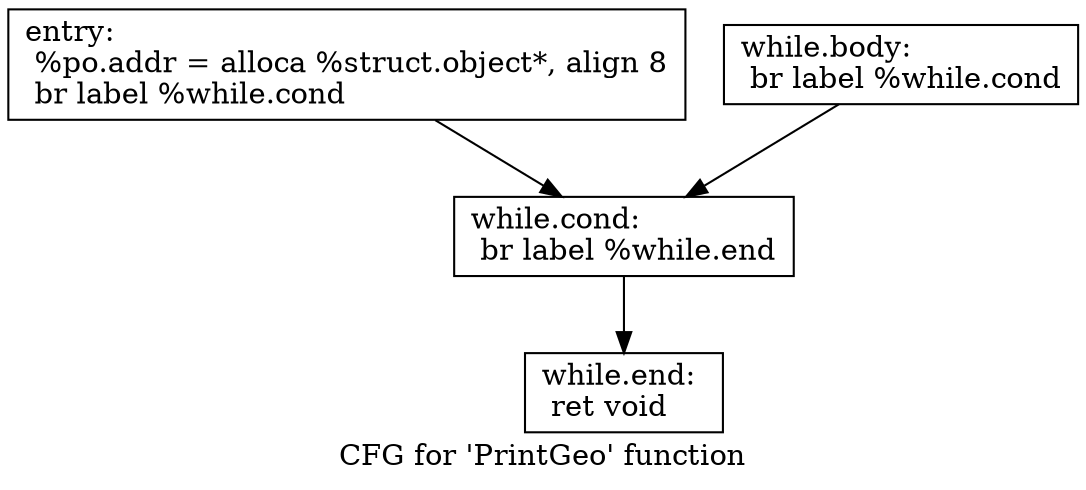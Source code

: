 digraph "CFG for 'PrintGeo' function" {
	label="CFG for 'PrintGeo' function";

	Node0x5f4c780 [shape=record,label="{entry:\l  %po.addr = alloca %struct.object*, align 8\l  br label %while.cond\l}"];
	Node0x5f4c780 -> Node0x5f4c7d0;
	Node0x5f4c7d0 [shape=record,label="{while.cond:                                       \l  br label %while.end\l}"];
	Node0x5f4c7d0 -> Node0x5f4c870;
	Node0x5f4c820 [shape=record,label="{while.body:                                       \l  br label %while.cond\l}"];
	Node0x5f4c820 -> Node0x5f4c7d0;
	Node0x5f4c870 [shape=record,label="{while.end:                                        \l  ret void\l}"];
}
